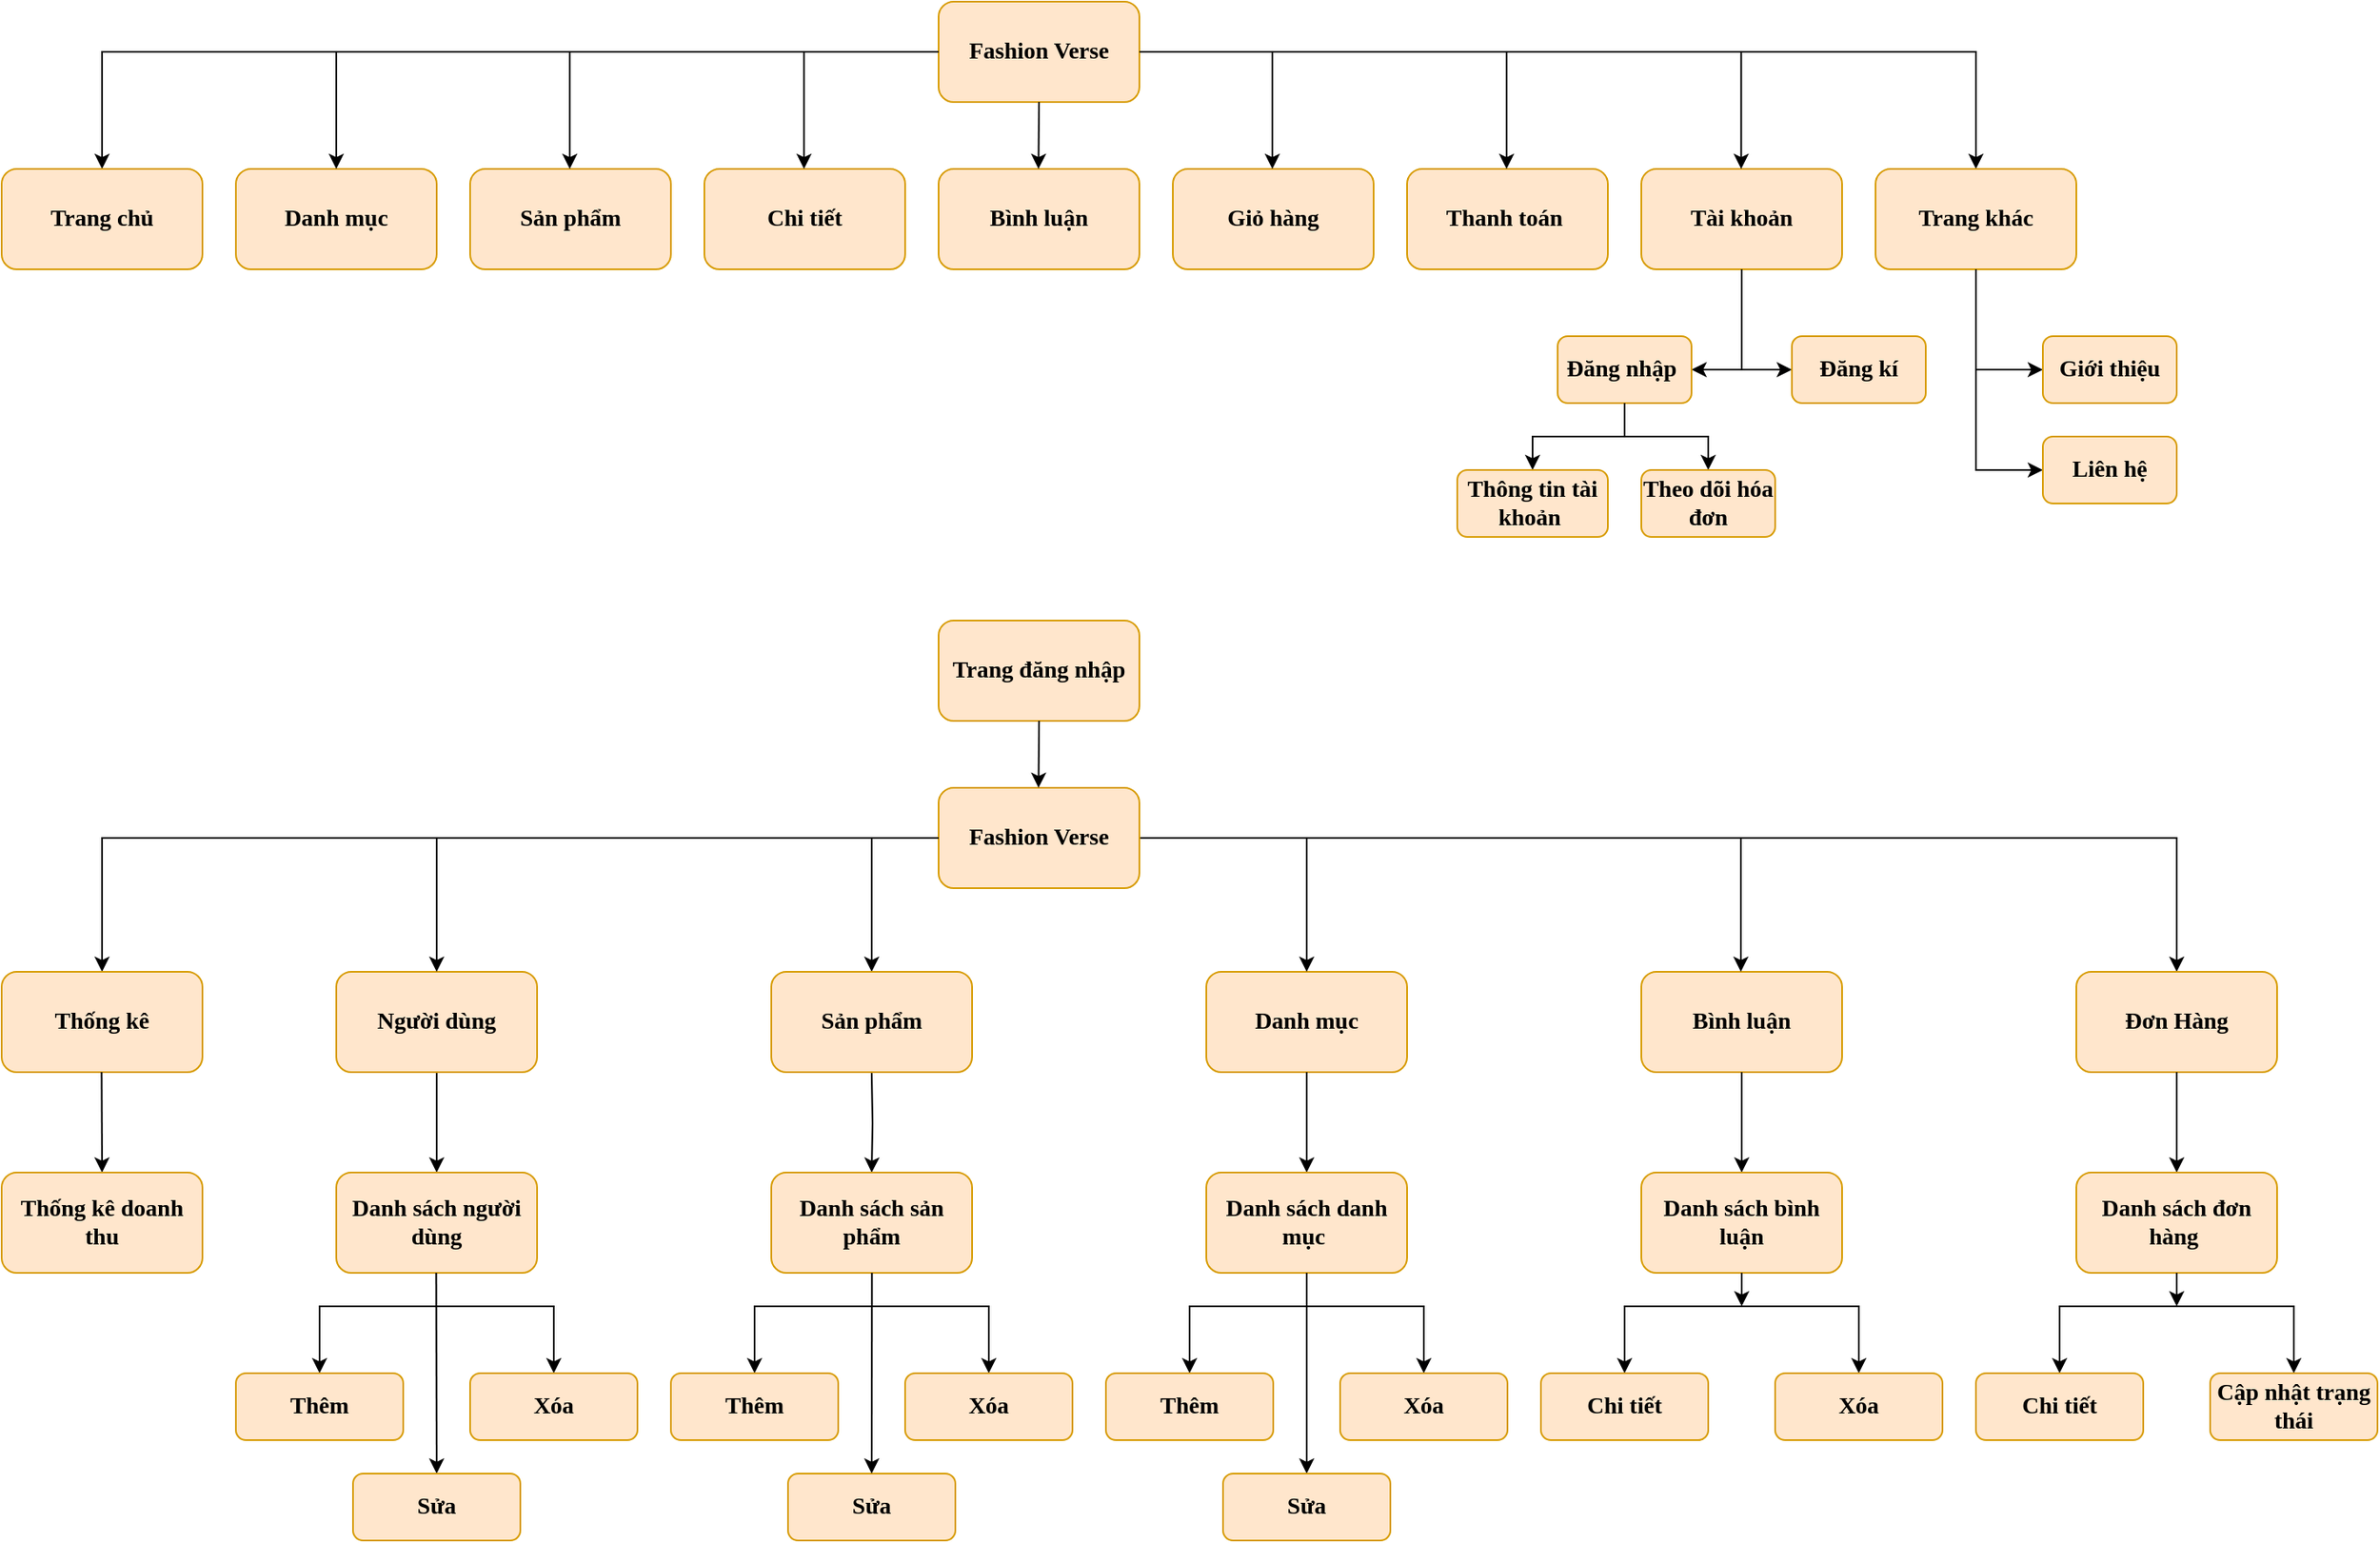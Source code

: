 <mxfile version="25.0.3">
  <diagram id="prtHgNgQTEPvFCAcTncT" name="Page-1">
    <mxGraphModel dx="1744" dy="911" grid="1" gridSize="10" guides="1" tooltips="1" connect="1" arrows="1" fold="1" page="1" pageScale="1" pageWidth="3300" pageHeight="4681" background="none" math="0" shadow="0">
      <root>
        <mxCell id="0" />
        <mxCell id="1" parent="0" />
        <mxCell id="NhmMuveX9BDLbL9c3R6i-1" value="Fashion Verse" style="rounded=1;whiteSpace=wrap;html=1;labelBackgroundColor=none;fillColor=#ffe6cc;strokeColor=#d79b00;fontStyle=1;fontSize=14;align=center;fontFamily=Verdana;" parent="1" vertex="1">
          <mxGeometry x="580" y="20" width="120" height="60" as="geometry" />
        </mxCell>
        <mxCell id="NhmMuveX9BDLbL9c3R6i-2" value="" style="endArrow=classic;html=1;rounded=0;exitX=0;exitY=0.5;exitDx=0;exitDy=0;entryX=0.5;entryY=0;entryDx=0;entryDy=0;labelBackgroundColor=none;fontColor=default;fontSize=14;align=center;fontFamily=Verdana;fontStyle=1" parent="1" source="NhmMuveX9BDLbL9c3R6i-1" target="NhmMuveX9BDLbL9c3R6i-3" edge="1">
          <mxGeometry width="50" height="50" relative="1" as="geometry">
            <mxPoint x="280" y="180" as="sourcePoint" />
            <mxPoint x="40" y="120" as="targetPoint" />
            <Array as="points">
              <mxPoint x="80" y="50" />
            </Array>
          </mxGeometry>
        </mxCell>
        <mxCell id="NhmMuveX9BDLbL9c3R6i-3" value="Trang chủ" style="rounded=1;whiteSpace=wrap;html=1;labelBackgroundColor=none;fillColor=#ffe6cc;strokeColor=#d79b00;fontSize=14;align=center;fontFamily=Verdana;fontStyle=1" parent="1" vertex="1">
          <mxGeometry x="20" y="120" width="120" height="60" as="geometry" />
        </mxCell>
        <mxCell id="NhmMuveX9BDLbL9c3R6i-4" value="Sản phẩm" style="rounded=1;whiteSpace=wrap;html=1;labelBackgroundColor=none;fillColor=#ffe6cc;strokeColor=#d79b00;fontSize=14;align=center;fontFamily=Verdana;fontStyle=1" parent="1" vertex="1">
          <mxGeometry x="300" y="120" width="120" height="60" as="geometry" />
        </mxCell>
        <mxCell id="NhmMuveX9BDLbL9c3R6i-5" value="Danh mục" style="rounded=1;whiteSpace=wrap;html=1;labelBackgroundColor=none;fillColor=#ffe6cc;strokeColor=#d79b00;fontSize=14;align=center;fontFamily=Verdana;fontStyle=1" parent="1" vertex="1">
          <mxGeometry x="160" y="120" width="120" height="60" as="geometry" />
        </mxCell>
        <mxCell id="NhmMuveX9BDLbL9c3R6i-6" value="Chi tiết" style="rounded=1;whiteSpace=wrap;html=1;labelBackgroundColor=none;fillColor=#ffe6cc;strokeColor=#d79b00;fontSize=14;align=center;fontFamily=Verdana;fontStyle=1" parent="1" vertex="1">
          <mxGeometry x="440" y="120" width="120" height="60" as="geometry" />
        </mxCell>
        <mxCell id="NhmMuveX9BDLbL9c3R6i-7" value="Bình luận" style="rounded=1;whiteSpace=wrap;html=1;labelBackgroundColor=none;fillColor=#ffe6cc;strokeColor=#d79b00;fontSize=14;align=center;fontFamily=Verdana;fontStyle=1" parent="1" vertex="1">
          <mxGeometry x="580" y="120" width="120" height="60" as="geometry" />
        </mxCell>
        <mxCell id="NhmMuveX9BDLbL9c3R6i-8" value="Giỏ hàng" style="rounded=1;whiteSpace=wrap;html=1;labelBackgroundColor=none;fillColor=#ffe6cc;strokeColor=#d79b00;fontSize=14;align=center;fontFamily=Verdana;fontStyle=1" parent="1" vertex="1">
          <mxGeometry x="720" y="120" width="120" height="60" as="geometry" />
        </mxCell>
        <mxCell id="NhmMuveX9BDLbL9c3R6i-9" value="Thanh toán&amp;nbsp;" style="rounded=1;whiteSpace=wrap;html=1;labelBackgroundColor=none;fillColor=#ffe6cc;strokeColor=#d79b00;fontSize=14;align=center;fontFamily=Verdana;fontStyle=1" parent="1" vertex="1">
          <mxGeometry x="860" y="120" width="120" height="60" as="geometry" />
        </mxCell>
        <mxCell id="NhmMuveX9BDLbL9c3R6i-11" value="&lt;span style=&quot;&quot;&gt;Tài khoản&lt;/span&gt;" style="rounded=1;whiteSpace=wrap;html=1;labelBackgroundColor=none;fillColor=#ffe6cc;strokeColor=#d79b00;fontSize=14;align=center;fontFamily=Verdana;fontStyle=1" parent="1" vertex="1">
          <mxGeometry x="1000" y="120" width="120" height="60" as="geometry" />
        </mxCell>
        <mxCell id="NhmMuveX9BDLbL9c3R6i-14" value="" style="endArrow=classic;html=1;rounded=0;entryX=0.5;entryY=0;entryDx=0;entryDy=0;labelBackgroundColor=none;fontColor=default;fontSize=14;align=center;fontFamily=Verdana;fontStyle=1" parent="1" target="NhmMuveX9BDLbL9c3R6i-5" edge="1">
          <mxGeometry width="50" height="50" relative="1" as="geometry">
            <mxPoint x="220" y="50" as="sourcePoint" />
            <mxPoint x="600" y="140" as="targetPoint" />
          </mxGeometry>
        </mxCell>
        <mxCell id="NhmMuveX9BDLbL9c3R6i-15" value="" style="endArrow=classic;html=1;rounded=0;entryX=0.5;entryY=0;entryDx=0;entryDy=0;labelBackgroundColor=none;fontColor=default;fontSize=14;align=center;fontFamily=Verdana;fontStyle=1" parent="1" edge="1">
          <mxGeometry width="50" height="50" relative="1" as="geometry">
            <mxPoint x="359.55" y="50" as="sourcePoint" />
            <mxPoint x="359.55" y="120" as="targetPoint" />
          </mxGeometry>
        </mxCell>
        <mxCell id="NhmMuveX9BDLbL9c3R6i-16" value="" style="endArrow=classic;html=1;rounded=0;entryX=0.5;entryY=0;entryDx=0;entryDy=0;labelBackgroundColor=none;fontColor=default;fontSize=14;align=center;fontFamily=Verdana;fontStyle=1" parent="1" edge="1">
          <mxGeometry width="50" height="50" relative="1" as="geometry">
            <mxPoint x="499.55" y="50" as="sourcePoint" />
            <mxPoint x="499.55" y="120" as="targetPoint" />
          </mxGeometry>
        </mxCell>
        <mxCell id="NhmMuveX9BDLbL9c3R6i-17" value="" style="endArrow=classic;html=1;rounded=0;entryX=0.5;entryY=0;entryDx=0;entryDy=0;labelBackgroundColor=none;fontColor=default;fontSize=14;align=center;fontFamily=Verdana;fontStyle=1" parent="1" edge="1">
          <mxGeometry width="50" height="50" relative="1" as="geometry">
            <mxPoint x="640" y="80" as="sourcePoint" />
            <mxPoint x="639.69" y="120" as="targetPoint" />
          </mxGeometry>
        </mxCell>
        <mxCell id="NhmMuveX9BDLbL9c3R6i-18" value="" style="endArrow=classic;html=1;rounded=0;exitX=1;exitY=0.5;exitDx=0;exitDy=0;entryX=0.5;entryY=0;entryDx=0;entryDy=0;labelBackgroundColor=none;fontColor=default;fontSize=14;align=center;fontFamily=Verdana;fontStyle=1" parent="1" source="NhmMuveX9BDLbL9c3R6i-1" target="NhmMuveX9BDLbL9c3R6i-22" edge="1">
          <mxGeometry width="50" height="50" relative="1" as="geometry">
            <mxPoint x="590" y="60" as="sourcePoint" />
            <mxPoint x="90" y="130" as="targetPoint" />
            <Array as="points">
              <mxPoint x="1200" y="50" />
            </Array>
          </mxGeometry>
        </mxCell>
        <mxCell id="NhmMuveX9BDLbL9c3R6i-19" value="" style="endArrow=classic;html=1;rounded=0;entryX=0.5;entryY=0;entryDx=0;entryDy=0;labelBackgroundColor=none;fontColor=default;fontSize=14;align=center;fontFamily=Verdana;fontStyle=1" parent="1" edge="1">
          <mxGeometry width="50" height="50" relative="1" as="geometry">
            <mxPoint x="779.47" y="50" as="sourcePoint" />
            <mxPoint x="779.47" y="120" as="targetPoint" />
          </mxGeometry>
        </mxCell>
        <mxCell id="NhmMuveX9BDLbL9c3R6i-21" value="" style="endArrow=classic;html=1;rounded=0;entryX=0.5;entryY=0;entryDx=0;entryDy=0;labelBackgroundColor=none;fontColor=default;fontSize=14;align=center;fontFamily=Verdana;fontStyle=1" parent="1" edge="1">
          <mxGeometry width="50" height="50" relative="1" as="geometry">
            <mxPoint x="919.47" y="50" as="sourcePoint" />
            <mxPoint x="919.47" y="120" as="targetPoint" />
          </mxGeometry>
        </mxCell>
        <mxCell id="NhmMuveX9BDLbL9c3R6i-22" value="&lt;div style=&quot;&quot;&gt;&lt;span style=&quot;background-color: initial;&quot;&gt;Trang khác&lt;/span&gt;&lt;/div&gt;" style="rounded=1;whiteSpace=wrap;html=1;labelBackgroundColor=none;fillColor=#ffe6cc;strokeColor=#d79b00;fontSize=14;align=center;fontFamily=Verdana;fontStyle=1" parent="1" vertex="1">
          <mxGeometry x="1140" y="120" width="120" height="60" as="geometry" />
        </mxCell>
        <mxCell id="NhmMuveX9BDLbL9c3R6i-23" value="" style="endArrow=classic;html=1;rounded=0;entryX=0.5;entryY=0;entryDx=0;entryDy=0;labelBackgroundColor=none;fontColor=default;fontSize=14;align=center;fontFamily=Verdana;fontStyle=1" parent="1" edge="1">
          <mxGeometry width="50" height="50" relative="1" as="geometry">
            <mxPoint x="1059.7" y="50" as="sourcePoint" />
            <mxPoint x="1059.7" y="120" as="targetPoint" />
          </mxGeometry>
        </mxCell>
        <mxCell id="P_rpxnQvKxFGcnmbpjbn-1" value="" style="endArrow=classic;html=1;rounded=0;exitX=0.5;exitY=1;exitDx=0;exitDy=0;entryX=0;entryY=0.5;entryDx=0;entryDy=0;fontSize=14;align=center;fontFamily=Verdana;fontStyle=1" parent="1" source="NhmMuveX9BDLbL9c3R6i-22" target="P_rpxnQvKxFGcnmbpjbn-2" edge="1">
          <mxGeometry width="50" height="50" relative="1" as="geometry">
            <mxPoint x="1200" y="220" as="sourcePoint" />
            <mxPoint x="1200" y="280" as="targetPoint" />
            <Array as="points">
              <mxPoint x="1200" y="240" />
            </Array>
          </mxGeometry>
        </mxCell>
        <mxCell id="P_rpxnQvKxFGcnmbpjbn-2" value="&lt;div style=&quot;&quot;&gt;&lt;span style=&quot;background-color: initial;&quot;&gt;Giới thiệu&lt;/span&gt;&lt;/div&gt;" style="rounded=1;whiteSpace=wrap;html=1;labelBackgroundColor=none;fillColor=#ffe6cc;strokeColor=#d79b00;fontSize=14;align=center;fontFamily=Verdana;fontStyle=1" parent="1" vertex="1">
          <mxGeometry x="1240" y="220" width="80" height="40" as="geometry" />
        </mxCell>
        <mxCell id="P_rpxnQvKxFGcnmbpjbn-3" value="" style="endArrow=classic;html=1;rounded=0;entryX=0;entryY=0.5;entryDx=0;entryDy=0;fontSize=14;align=center;fontFamily=Verdana;fontStyle=1" parent="1" target="P_rpxnQvKxFGcnmbpjbn-4" edge="1">
          <mxGeometry width="50" height="50" relative="1" as="geometry">
            <mxPoint x="1200" y="240" as="sourcePoint" />
            <mxPoint x="1199.82" y="340" as="targetPoint" />
            <Array as="points">
              <mxPoint x="1200" y="300" />
            </Array>
          </mxGeometry>
        </mxCell>
        <mxCell id="P_rpxnQvKxFGcnmbpjbn-4" value="Liên hệ" style="rounded=1;whiteSpace=wrap;html=1;labelBackgroundColor=none;fillColor=#ffe6cc;strokeColor=#d79b00;fontSize=14;align=center;fontFamily=Verdana;fontStyle=1" parent="1" vertex="1">
          <mxGeometry x="1240" y="280" width="80" height="40" as="geometry" />
        </mxCell>
        <mxCell id="P_rpxnQvKxFGcnmbpjbn-87" value="" style="edgeStyle=orthogonalEdgeStyle;rounded=0;orthogonalLoop=1;jettySize=auto;html=1;entryX=0.5;entryY=0;entryDx=0;entryDy=0;exitX=0.5;exitY=1;exitDx=0;exitDy=0;fontSize=14;align=center;fontFamily=Verdana;fontStyle=1" parent="1" source="P_rpxnQvKxFGcnmbpjbn-29" target="P_rpxnQvKxFGcnmbpjbn-60" edge="1">
          <mxGeometry relative="1" as="geometry">
            <mxPoint x="360" y="660" as="sourcePoint" />
          </mxGeometry>
        </mxCell>
        <mxCell id="P_rpxnQvKxFGcnmbpjbn-29" value="Người dùng" style="rounded=1;whiteSpace=wrap;html=1;labelBackgroundColor=none;fillColor=#ffe6cc;strokeColor=#d79b00;fontSize=14;align=center;fontFamily=Verdana;fontStyle=1" parent="1" vertex="1">
          <mxGeometry x="220" y="600" width="120" height="60" as="geometry" />
        </mxCell>
        <mxCell id="P_rpxnQvKxFGcnmbpjbn-33" value="Danh mục" style="rounded=1;whiteSpace=wrap;html=1;labelBackgroundColor=none;fillColor=#ffe6cc;strokeColor=#d79b00;fontSize=14;align=center;fontFamily=Verdana;fontStyle=1" parent="1" vertex="1">
          <mxGeometry x="740" y="600" width="120" height="60" as="geometry" />
        </mxCell>
        <mxCell id="P_rpxnQvKxFGcnmbpjbn-35" value="&lt;span style=&quot;&quot;&gt;Bình luận&lt;/span&gt;" style="rounded=1;whiteSpace=wrap;html=1;labelBackgroundColor=none;fillColor=#ffe6cc;strokeColor=#d79b00;fontSize=14;align=center;fontFamily=Verdana;fontStyle=1" parent="1" vertex="1">
          <mxGeometry x="1000" y="600" width="120" height="60" as="geometry" />
        </mxCell>
        <mxCell id="P_rpxnQvKxFGcnmbpjbn-37" value="" style="endArrow=classic;html=1;rounded=0;entryX=0.5;entryY=0;entryDx=0;entryDy=0;labelBackgroundColor=none;fontColor=default;fontSize=14;align=center;fontFamily=Verdana;fontStyle=1" parent="1" target="P_rpxnQvKxFGcnmbpjbn-29" edge="1">
          <mxGeometry width="50" height="50" relative="1" as="geometry">
            <mxPoint x="280" y="520" as="sourcePoint" />
            <mxPoint x="359.55" y="590" as="targetPoint" />
          </mxGeometry>
        </mxCell>
        <mxCell id="P_rpxnQvKxFGcnmbpjbn-38" value="" style="endArrow=classic;html=1;rounded=0;entryX=0.5;entryY=0;entryDx=0;entryDy=0;labelBackgroundColor=none;fontColor=default;fontSize=14;align=center;fontFamily=Verdana;fontStyle=1" parent="1" target="P_rpxnQvKxFGcnmbpjbn-103" edge="1">
          <mxGeometry width="50" height="50" relative="1" as="geometry">
            <mxPoint x="540" y="520" as="sourcePoint" />
            <mxPoint x="499.55" y="590" as="targetPoint" />
          </mxGeometry>
        </mxCell>
        <mxCell id="P_rpxnQvKxFGcnmbpjbn-40" value="" style="endArrow=classic;html=1;rounded=0;exitX=1;exitY=0.5;exitDx=0;exitDy=0;entryX=0.5;entryY=0;entryDx=0;entryDy=0;labelBackgroundColor=none;fontColor=default;fontSize=14;align=center;fontFamily=Verdana;fontStyle=1" parent="1" target="P_rpxnQvKxFGcnmbpjbn-141" edge="1">
          <mxGeometry width="50" height="50" relative="1" as="geometry">
            <mxPoint x="700" y="520" as="sourcePoint" />
            <mxPoint x="90" y="600" as="targetPoint" />
            <Array as="points">
              <mxPoint x="1320" y="520" />
            </Array>
          </mxGeometry>
        </mxCell>
        <mxCell id="P_rpxnQvKxFGcnmbpjbn-41" value="" style="endArrow=classic;html=1;rounded=0;entryX=0.5;entryY=0;entryDx=0;entryDy=0;labelBackgroundColor=none;fontColor=default;fontSize=14;align=center;fontFamily=Verdana;fontStyle=1" parent="1" target="P_rpxnQvKxFGcnmbpjbn-33" edge="1">
          <mxGeometry width="50" height="50" relative="1" as="geometry">
            <mxPoint x="800" y="520" as="sourcePoint" />
            <mxPoint x="779.47" y="590" as="targetPoint" />
          </mxGeometry>
        </mxCell>
        <mxCell id="P_rpxnQvKxFGcnmbpjbn-49" value="Fashion Verse" style="rounded=1;whiteSpace=wrap;html=1;labelBackgroundColor=none;fillColor=#ffe6cc;strokeColor=#d79b00;fontSize=14;align=center;fontStyle=1;fontFamily=Verdana;" parent="1" vertex="1">
          <mxGeometry x="580" y="490" width="120" height="60" as="geometry" />
        </mxCell>
        <mxCell id="P_rpxnQvKxFGcnmbpjbn-50" value="Trang đăng nhập" style="rounded=1;whiteSpace=wrap;html=1;labelBackgroundColor=none;fillColor=#ffe6cc;strokeColor=#d79b00;fontSize=14;align=center;fontFamily=Verdana;fontStyle=1" parent="1" vertex="1">
          <mxGeometry x="580" y="390" width="120" height="60" as="geometry" />
        </mxCell>
        <mxCell id="P_rpxnQvKxFGcnmbpjbn-51" value="" style="endArrow=classic;html=1;rounded=0;entryX=0.5;entryY=0;entryDx=0;entryDy=0;labelBackgroundColor=none;fontColor=default;fontSize=14;align=center;fontFamily=Verdana;fontStyle=1" parent="1" edge="1">
          <mxGeometry width="50" height="50" relative="1" as="geometry">
            <mxPoint x="640.03" y="450" as="sourcePoint" />
            <mxPoint x="639.72" y="490" as="targetPoint" />
          </mxGeometry>
        </mxCell>
        <mxCell id="P_rpxnQvKxFGcnmbpjbn-53" value="" style="endArrow=classic;html=1;rounded=0;exitX=0;exitY=0.5;exitDx=0;exitDy=0;labelBackgroundColor=none;fontColor=default;fontSize=14;align=center;fontFamily=Verdana;fontStyle=1" parent="1" source="P_rpxnQvKxFGcnmbpjbn-49" edge="1">
          <mxGeometry width="50" height="50" relative="1" as="geometry">
            <mxPoint x="140" y="480" as="sourcePoint" />
            <mxPoint x="80" y="600" as="targetPoint" />
            <Array as="points">
              <mxPoint x="80" y="520" />
            </Array>
          </mxGeometry>
        </mxCell>
        <mxCell id="P_rpxnQvKxFGcnmbpjbn-54" value="Thống kê" style="rounded=1;whiteSpace=wrap;html=1;labelBackgroundColor=none;fillColor=#ffe6cc;strokeColor=#d79b00;fontSize=14;align=center;fontFamily=Verdana;fontStyle=1" parent="1" vertex="1">
          <mxGeometry x="20" y="600" width="120" height="60" as="geometry" />
        </mxCell>
        <mxCell id="P_rpxnQvKxFGcnmbpjbn-56" value="" style="endArrow=classic;html=1;rounded=0;labelBackgroundColor=none;fontColor=default;fontSize=14;align=center;entryX=0.5;entryY=0;entryDx=0;entryDy=0;fontFamily=Verdana;fontStyle=1" parent="1" target="P_rpxnQvKxFGcnmbpjbn-57" edge="1">
          <mxGeometry width="50" height="50" relative="1" as="geometry">
            <mxPoint x="79.72" y="660" as="sourcePoint" />
            <mxPoint x="80" y="720" as="targetPoint" />
          </mxGeometry>
        </mxCell>
        <mxCell id="P_rpxnQvKxFGcnmbpjbn-57" value="Thống kê doanh thu" style="rounded=1;whiteSpace=wrap;html=1;labelBackgroundColor=none;fillColor=#ffe6cc;strokeColor=#d79b00;fontSize=14;align=center;fontFamily=Verdana;fontStyle=1" parent="1" vertex="1">
          <mxGeometry x="20" y="720" width="120" height="60" as="geometry" />
        </mxCell>
        <mxCell id="P_rpxnQvKxFGcnmbpjbn-60" value="Danh sách người dùng" style="rounded=1;whiteSpace=wrap;html=1;labelBackgroundColor=none;fillColor=#ffe6cc;strokeColor=#d79b00;fontSize=14;align=center;fontFamily=Verdana;fontStyle=1" parent="1" vertex="1">
          <mxGeometry x="220" y="720" width="120" height="60" as="geometry" />
        </mxCell>
        <mxCell id="P_rpxnQvKxFGcnmbpjbn-61" value="" style="endArrow=classic;html=1;rounded=0;labelBackgroundColor=none;fontColor=default;fontSize=14;align=center;fontFamily=Verdana;fontStyle=1" parent="1" edge="1">
          <mxGeometry width="50" height="50" relative="1" as="geometry">
            <mxPoint x="279.72" y="780" as="sourcePoint" />
            <mxPoint x="280" y="900" as="targetPoint" />
          </mxGeometry>
        </mxCell>
        <mxCell id="P_rpxnQvKxFGcnmbpjbn-63" value="" style="endArrow=classic;html=1;rounded=0;labelBackgroundColor=none;fontColor=default;entryX=0.5;entryY=0;entryDx=0;entryDy=0;fontSize=14;align=center;fontFamily=Verdana;fontStyle=1" parent="1" target="P_rpxnQvKxFGcnmbpjbn-64" edge="1">
          <mxGeometry width="50" height="50" relative="1" as="geometry">
            <mxPoint x="280" y="800" as="sourcePoint" />
            <mxPoint x="160" y="840" as="targetPoint" />
            <Array as="points">
              <mxPoint x="210" y="800" />
            </Array>
          </mxGeometry>
        </mxCell>
        <mxCell id="P_rpxnQvKxFGcnmbpjbn-64" value="Thêm" style="rounded=1;whiteSpace=wrap;html=1;labelBackgroundColor=none;fillColor=#ffe6cc;strokeColor=#d79b00;fontSize=14;align=center;fontFamily=Verdana;fontStyle=1" parent="1" vertex="1">
          <mxGeometry x="160" y="840" width="100" height="40" as="geometry" />
        </mxCell>
        <mxCell id="P_rpxnQvKxFGcnmbpjbn-66" value="Sửa" style="rounded=1;whiteSpace=wrap;html=1;labelBackgroundColor=none;fillColor=#ffe6cc;strokeColor=#d79b00;fontSize=14;align=center;fontFamily=Verdana;fontStyle=1" parent="1" vertex="1">
          <mxGeometry x="230" y="900" width="100" height="40" as="geometry" />
        </mxCell>
        <mxCell id="P_rpxnQvKxFGcnmbpjbn-67" value="" style="endArrow=classic;html=1;rounded=0;labelBackgroundColor=none;fontColor=default;entryX=0.5;entryY=0;entryDx=0;entryDy=0;fontSize=14;align=center;fontFamily=Verdana;fontStyle=1" parent="1" target="P_rpxnQvKxFGcnmbpjbn-69" edge="1">
          <mxGeometry width="50" height="50" relative="1" as="geometry">
            <mxPoint x="280" y="800" as="sourcePoint" />
            <mxPoint x="400.988" y="880" as="targetPoint" />
            <Array as="points">
              <mxPoint x="350" y="800" />
            </Array>
          </mxGeometry>
        </mxCell>
        <mxCell id="P_rpxnQvKxFGcnmbpjbn-69" value="Xóa" style="rounded=1;whiteSpace=wrap;html=1;labelBackgroundColor=none;fillColor=#ffe6cc;strokeColor=#d79b00;fontSize=14;align=center;fontFamily=Verdana;fontStyle=1" parent="1" vertex="1">
          <mxGeometry x="300" y="840" width="100" height="40" as="geometry" />
        </mxCell>
        <mxCell id="P_rpxnQvKxFGcnmbpjbn-96" value="" style="endArrow=classic;html=1;rounded=0;labelBackgroundColor=none;fontColor=default;entryX=0.5;entryY=0;entryDx=0;entryDy=0;fontSize=14;align=center;fontFamily=Verdana;fontStyle=1" parent="1" target="P_rpxnQvKxFGcnmbpjbn-97" edge="1">
          <mxGeometry width="50" height="50" relative="1" as="geometry">
            <mxPoint x="540" y="800" as="sourcePoint" />
            <mxPoint x="420" y="840" as="targetPoint" />
            <Array as="points">
              <mxPoint x="470" y="800" />
            </Array>
          </mxGeometry>
        </mxCell>
        <mxCell id="P_rpxnQvKxFGcnmbpjbn-97" value="Thêm" style="rounded=1;whiteSpace=wrap;html=1;labelBackgroundColor=none;fillColor=#ffe6cc;strokeColor=#d79b00;fontSize=14;align=center;fontFamily=Verdana;fontStyle=1" parent="1" vertex="1">
          <mxGeometry x="420" y="840" width="100" height="40" as="geometry" />
        </mxCell>
        <mxCell id="P_rpxnQvKxFGcnmbpjbn-98" value="Sửa" style="rounded=1;whiteSpace=wrap;html=1;labelBackgroundColor=none;fillColor=#ffe6cc;strokeColor=#d79b00;fontSize=14;align=center;fontFamily=Verdana;fontStyle=1" parent="1" vertex="1">
          <mxGeometry x="490" y="900" width="100" height="40" as="geometry" />
        </mxCell>
        <mxCell id="P_rpxnQvKxFGcnmbpjbn-99" value="" style="endArrow=classic;html=1;rounded=0;labelBackgroundColor=none;fontColor=default;entryX=0.5;entryY=0;entryDx=0;entryDy=0;fontSize=14;align=center;fontFamily=Verdana;fontStyle=1" parent="1" target="P_rpxnQvKxFGcnmbpjbn-100" edge="1">
          <mxGeometry width="50" height="50" relative="1" as="geometry">
            <mxPoint x="540" y="800" as="sourcePoint" />
            <mxPoint x="660.988" y="880" as="targetPoint" />
            <Array as="points">
              <mxPoint x="610" y="800" />
            </Array>
          </mxGeometry>
        </mxCell>
        <mxCell id="P_rpxnQvKxFGcnmbpjbn-100" value="Xóa" style="rounded=1;whiteSpace=wrap;html=1;labelBackgroundColor=none;fillColor=#ffe6cc;strokeColor=#d79b00;fontSize=14;align=center;fontFamily=Verdana;fontStyle=1" parent="1" vertex="1">
          <mxGeometry x="560" y="840" width="100" height="40" as="geometry" />
        </mxCell>
        <mxCell id="P_rpxnQvKxFGcnmbpjbn-101" value="" style="edgeStyle=orthogonalEdgeStyle;rounded=0;orthogonalLoop=1;jettySize=auto;html=1;entryX=0.5;entryY=0;entryDx=0;entryDy=0;exitX=0.5;exitY=1;exitDx=0;exitDy=0;fontSize=14;align=center;fontFamily=Verdana;fontStyle=1" parent="1" target="P_rpxnQvKxFGcnmbpjbn-102" edge="1">
          <mxGeometry relative="1" as="geometry">
            <mxPoint x="540" y="660" as="sourcePoint" />
          </mxGeometry>
        </mxCell>
        <mxCell id="P_rpxnQvKxFGcnmbpjbn-102" value="Danh sách sản phẩm" style="rounded=1;whiteSpace=wrap;html=1;labelBackgroundColor=none;fillColor=#ffe6cc;strokeColor=#d79b00;fontSize=14;align=center;fontFamily=Verdana;fontStyle=1" parent="1" vertex="1">
          <mxGeometry x="480" y="720" width="120" height="60" as="geometry" />
        </mxCell>
        <mxCell id="P_rpxnQvKxFGcnmbpjbn-103" value="Sản phẩm" style="rounded=1;whiteSpace=wrap;html=1;labelBackgroundColor=none;fillColor=#ffe6cc;strokeColor=#d79b00;fontSize=14;align=center;fontFamily=Verdana;fontStyle=1" parent="1" vertex="1">
          <mxGeometry x="480" y="600" width="120" height="60" as="geometry" />
        </mxCell>
        <mxCell id="P_rpxnQvKxFGcnmbpjbn-104" value="" style="endArrow=classic;html=1;rounded=0;labelBackgroundColor=none;fontColor=default;exitX=0.5;exitY=1;exitDx=0;exitDy=0;entryX=0.5;entryY=0;entryDx=0;entryDy=0;fontSize=14;align=center;fontFamily=Verdana;fontStyle=1" parent="1" target="P_rpxnQvKxFGcnmbpjbn-98" edge="1">
          <mxGeometry width="50" height="50" relative="1" as="geometry">
            <mxPoint x="540.17" y="780" as="sourcePoint" />
            <mxPoint x="530" y="880" as="targetPoint" />
          </mxGeometry>
        </mxCell>
        <mxCell id="P_rpxnQvKxFGcnmbpjbn-105" value="" style="edgeStyle=orthogonalEdgeStyle;rounded=0;orthogonalLoop=1;jettySize=auto;html=1;exitX=0.5;exitY=1;exitDx=0;exitDy=0;entryX=0.5;entryY=0;entryDx=0;entryDy=0;fontSize=14;align=center;fontFamily=Verdana;fontStyle=1" parent="1" source="P_rpxnQvKxFGcnmbpjbn-33" target="P_rpxnQvKxFGcnmbpjbn-106" edge="1">
          <mxGeometry relative="1" as="geometry">
            <mxPoint x="870" y="660" as="sourcePoint" />
            <mxPoint x="800" y="710" as="targetPoint" />
            <Array as="points" />
          </mxGeometry>
        </mxCell>
        <mxCell id="P_rpxnQvKxFGcnmbpjbn-106" value="Danh sách danh mục&amp;nbsp;" style="rounded=1;whiteSpace=wrap;html=1;labelBackgroundColor=none;fillColor=#ffe6cc;strokeColor=#d79b00;fontSize=14;align=center;fontFamily=Verdana;fontStyle=1" parent="1" vertex="1">
          <mxGeometry x="740" y="720" width="120" height="60" as="geometry" />
        </mxCell>
        <mxCell id="P_rpxnQvKxFGcnmbpjbn-123" value="" style="endArrow=classic;html=1;rounded=0;labelBackgroundColor=none;fontColor=default;entryX=0.5;entryY=0;entryDx=0;entryDy=0;fontSize=14;align=center;fontFamily=Verdana;fontStyle=1" parent="1" target="P_rpxnQvKxFGcnmbpjbn-124" edge="1">
          <mxGeometry width="50" height="50" relative="1" as="geometry">
            <mxPoint x="800" y="800" as="sourcePoint" />
            <mxPoint x="680" y="840" as="targetPoint" />
            <Array as="points">
              <mxPoint x="730" y="800" />
            </Array>
          </mxGeometry>
        </mxCell>
        <mxCell id="P_rpxnQvKxFGcnmbpjbn-124" value="Thêm" style="rounded=1;whiteSpace=wrap;html=1;labelBackgroundColor=none;fillColor=#ffe6cc;strokeColor=#d79b00;fontSize=14;align=center;fontFamily=Verdana;fontStyle=1" parent="1" vertex="1">
          <mxGeometry x="680" y="840" width="100" height="40" as="geometry" />
        </mxCell>
        <mxCell id="P_rpxnQvKxFGcnmbpjbn-126" value="" style="endArrow=classic;html=1;rounded=0;labelBackgroundColor=none;fontColor=default;entryX=0.5;entryY=0;entryDx=0;entryDy=0;fontSize=14;align=center;fontFamily=Verdana;fontStyle=1" parent="1" target="P_rpxnQvKxFGcnmbpjbn-127" edge="1">
          <mxGeometry width="50" height="50" relative="1" as="geometry">
            <mxPoint x="800" y="800" as="sourcePoint" />
            <mxPoint x="920.988" y="880" as="targetPoint" />
            <Array as="points">
              <mxPoint x="870" y="800" />
            </Array>
          </mxGeometry>
        </mxCell>
        <mxCell id="P_rpxnQvKxFGcnmbpjbn-127" value="Xóa" style="rounded=1;whiteSpace=wrap;html=1;labelBackgroundColor=none;fillColor=#ffe6cc;strokeColor=#d79b00;fontSize=14;align=center;fontFamily=Verdana;fontStyle=1" parent="1" vertex="1">
          <mxGeometry x="820" y="840" width="100" height="40" as="geometry" />
        </mxCell>
        <mxCell id="P_rpxnQvKxFGcnmbpjbn-128" value="" style="endArrow=classic;html=1;rounded=0;labelBackgroundColor=none;fontColor=default;fontSize=14;align=center;entryX=0.5;entryY=0;entryDx=0;entryDy=0;fontFamily=Verdana;fontStyle=1" parent="1" target="P_rpxnQvKxFGcnmbpjbn-151" edge="1">
          <mxGeometry width="50" height="50" relative="1" as="geometry">
            <mxPoint x="800" y="780" as="sourcePoint" />
            <mxPoint x="800" y="870" as="targetPoint" />
          </mxGeometry>
        </mxCell>
        <mxCell id="P_rpxnQvKxFGcnmbpjbn-130" value="" style="edgeStyle=orthogonalEdgeStyle;rounded=0;orthogonalLoop=1;jettySize=auto;html=1;entryX=0.5;entryY=0;entryDx=0;entryDy=0;fontSize=14;align=center;exitX=0.5;exitY=1;exitDx=0;exitDy=0;fontFamily=Verdana;fontStyle=1" parent="1" source="P_rpxnQvKxFGcnmbpjbn-35" target="P_rpxnQvKxFGcnmbpjbn-131" edge="1">
          <mxGeometry relative="1" as="geometry">
            <mxPoint x="1080" y="680" as="sourcePoint" />
            <mxPoint x="1060" y="710" as="targetPoint" />
            <Array as="points" />
          </mxGeometry>
        </mxCell>
        <mxCell id="P_rpxnQvKxFGcnmbpjbn-131" value="Danh sách bình luận" style="rounded=1;whiteSpace=wrap;html=1;labelBackgroundColor=none;fillColor=#ffe6cc;strokeColor=#d79b00;fontSize=14;align=center;fontFamily=Verdana;fontStyle=1" parent="1" vertex="1">
          <mxGeometry x="1000" y="720" width="120" height="60" as="geometry" />
        </mxCell>
        <mxCell id="P_rpxnQvKxFGcnmbpjbn-132" value="" style="endArrow=classic;html=1;rounded=0;labelBackgroundColor=none;fontColor=default;entryX=0.5;entryY=0;entryDx=0;entryDy=0;fontSize=14;align=center;fontFamily=Verdana;fontStyle=1" parent="1" target="P_rpxnQvKxFGcnmbpjbn-133" edge="1">
          <mxGeometry width="50" height="50" relative="1" as="geometry">
            <mxPoint x="1060" y="800" as="sourcePoint" />
            <mxPoint x="940" y="840" as="targetPoint" />
            <Array as="points">
              <mxPoint x="990" y="800" />
            </Array>
          </mxGeometry>
        </mxCell>
        <mxCell id="P_rpxnQvKxFGcnmbpjbn-133" value="Chi tiết" style="rounded=1;whiteSpace=wrap;html=1;labelBackgroundColor=none;fillColor=#ffe6cc;strokeColor=#d79b00;fontSize=14;align=center;fontFamily=Verdana;fontStyle=1" parent="1" vertex="1">
          <mxGeometry x="940" y="840" width="100" height="40" as="geometry" />
        </mxCell>
        <mxCell id="P_rpxnQvKxFGcnmbpjbn-134" value="" style="endArrow=classic;html=1;rounded=0;labelBackgroundColor=none;fontColor=default;entryX=0.5;entryY=0;entryDx=0;entryDy=0;fontSize=14;align=center;fontFamily=Verdana;fontStyle=1" parent="1" target="P_rpxnQvKxFGcnmbpjbn-135" edge="1">
          <mxGeometry width="50" height="50" relative="1" as="geometry">
            <mxPoint x="1060" y="800" as="sourcePoint" />
            <mxPoint x="1180.988" y="880" as="targetPoint" />
            <Array as="points">
              <mxPoint x="1130" y="800" />
            </Array>
          </mxGeometry>
        </mxCell>
        <mxCell id="P_rpxnQvKxFGcnmbpjbn-135" value="Xóa" style="rounded=1;whiteSpace=wrap;html=1;labelBackgroundColor=none;fillColor=#ffe6cc;strokeColor=#d79b00;fontSize=14;align=center;fontFamily=Verdana;fontStyle=1" parent="1" vertex="1">
          <mxGeometry x="1080" y="840" width="100" height="40" as="geometry" />
        </mxCell>
        <mxCell id="P_rpxnQvKxFGcnmbpjbn-136" value="" style="endArrow=classic;html=1;rounded=0;labelBackgroundColor=none;fontColor=default;fontSize=14;align=center;fontFamily=Verdana;fontStyle=1" parent="1" edge="1">
          <mxGeometry width="50" height="50" relative="1" as="geometry">
            <mxPoint x="1060" y="780" as="sourcePoint" />
            <mxPoint x="1060" y="800" as="targetPoint" />
          </mxGeometry>
        </mxCell>
        <mxCell id="P_rpxnQvKxFGcnmbpjbn-137" value="" style="endArrow=classic;html=1;rounded=0;exitX=0.5;exitY=1;exitDx=0;exitDy=0;entryX=1;entryY=0.5;entryDx=0;entryDy=0;fontSize=14;align=center;fontFamily=Verdana;fontStyle=1" parent="1" target="P_rpxnQvKxFGcnmbpjbn-138" edge="1">
          <mxGeometry width="50" height="50" relative="1" as="geometry">
            <mxPoint x="1060" y="180" as="sourcePoint" />
            <mxPoint x="1030" y="240" as="targetPoint" />
            <Array as="points">
              <mxPoint x="1060" y="240" />
            </Array>
          </mxGeometry>
        </mxCell>
        <mxCell id="P_rpxnQvKxFGcnmbpjbn-138" value="&lt;div&gt;&lt;span style=&quot;background-color: initial;&quot;&gt;Đăng nhập&amp;nbsp;&lt;/span&gt;&lt;/div&gt;" style="rounded=1;whiteSpace=wrap;html=1;labelBackgroundColor=none;fillColor=#ffe6cc;strokeColor=#d79b00;align=center;fontSize=14;fontFamily=Verdana;fontStyle=1" parent="1" vertex="1">
          <mxGeometry x="950" y="220" width="80" height="40" as="geometry" />
        </mxCell>
        <mxCell id="P_rpxnQvKxFGcnmbpjbn-139" value="" style="endArrow=classic;html=1;rounded=0;fontSize=14;align=center;exitX=0.5;exitY=1;exitDx=0;exitDy=0;entryX=0.5;entryY=0;entryDx=0;entryDy=0;fontFamily=Verdana;fontStyle=1" parent="1" source="P_rpxnQvKxFGcnmbpjbn-138" target="P_rpxnQvKxFGcnmbpjbn-140" edge="1">
          <mxGeometry width="50" height="50" relative="1" as="geometry">
            <mxPoint x="1060" y="240" as="sourcePoint" />
            <mxPoint x="920" y="280" as="targetPoint" />
            <Array as="points">
              <mxPoint x="990" y="280" />
              <mxPoint x="935" y="280" />
            </Array>
          </mxGeometry>
        </mxCell>
        <mxCell id="P_rpxnQvKxFGcnmbpjbn-140" value="&lt;div&gt;&lt;span style=&quot;background-color: initial;&quot;&gt;Thông tin tài khoản&amp;nbsp;&lt;/span&gt;&lt;/div&gt;" style="rounded=1;whiteSpace=wrap;html=1;labelBackgroundColor=none;fillColor=#ffe6cc;strokeColor=#d79b00;align=center;fontSize=14;fontFamily=Verdana;fontStyle=1" parent="1" vertex="1">
          <mxGeometry x="890" y="300" width="90" height="40" as="geometry" />
        </mxCell>
        <mxCell id="P_rpxnQvKxFGcnmbpjbn-141" value="&lt;span style=&quot;&quot;&gt;Đơn Hàng&lt;/span&gt;" style="rounded=1;whiteSpace=wrap;html=1;labelBackgroundColor=none;fillColor=#ffe6cc;strokeColor=#d79b00;fontSize=14;align=center;fontFamily=Verdana;fontStyle=1" parent="1" vertex="1">
          <mxGeometry x="1260" y="600" width="120" height="60" as="geometry" />
        </mxCell>
        <mxCell id="P_rpxnQvKxFGcnmbpjbn-142" value="" style="edgeStyle=orthogonalEdgeStyle;rounded=0;orthogonalLoop=1;jettySize=auto;html=1;exitX=0.5;exitY=1;exitDx=0;exitDy=0;entryX=0.5;entryY=0;entryDx=0;entryDy=0;fontSize=14;align=center;fontFamily=Verdana;fontStyle=1" parent="1" source="P_rpxnQvKxFGcnmbpjbn-141" target="P_rpxnQvKxFGcnmbpjbn-143" edge="1">
          <mxGeometry relative="1" as="geometry">
            <mxPoint x="1320" y="650" as="sourcePoint" />
            <mxPoint x="1320" y="710" as="targetPoint" />
            <Array as="points" />
          </mxGeometry>
        </mxCell>
        <mxCell id="P_rpxnQvKxFGcnmbpjbn-143" value="Danh sách đơn hàng&amp;nbsp;" style="rounded=1;whiteSpace=wrap;html=1;labelBackgroundColor=none;fillColor=#ffe6cc;strokeColor=#d79b00;fontSize=14;align=center;fontFamily=Verdana;fontStyle=1" parent="1" vertex="1">
          <mxGeometry x="1260" y="720" width="120" height="60" as="geometry" />
        </mxCell>
        <mxCell id="P_rpxnQvKxFGcnmbpjbn-144" value="" style="endArrow=classic;html=1;rounded=0;labelBackgroundColor=none;fontColor=default;entryX=0.5;entryY=0;entryDx=0;entryDy=0;fontSize=14;align=center;fontFamily=Verdana;fontStyle=1" parent="1" target="P_rpxnQvKxFGcnmbpjbn-145" edge="1">
          <mxGeometry width="50" height="50" relative="1" as="geometry">
            <mxPoint x="1320" y="800" as="sourcePoint" />
            <mxPoint x="1200" y="840" as="targetPoint" />
            <Array as="points">
              <mxPoint x="1250" y="800" />
            </Array>
          </mxGeometry>
        </mxCell>
        <mxCell id="P_rpxnQvKxFGcnmbpjbn-145" value="Chi tiết" style="rounded=1;whiteSpace=wrap;html=1;labelBackgroundColor=none;fillColor=#ffe6cc;strokeColor=#d79b00;fontSize=14;align=center;fontFamily=Verdana;fontStyle=1" parent="1" vertex="1">
          <mxGeometry x="1200" y="840" width="100" height="40" as="geometry" />
        </mxCell>
        <mxCell id="P_rpxnQvKxFGcnmbpjbn-146" value="" style="endArrow=classic;html=1;rounded=0;labelBackgroundColor=none;fontColor=default;entryX=0.5;entryY=0;entryDx=0;entryDy=0;fontSize=14;align=center;fontFamily=Verdana;fontStyle=1" parent="1" target="P_rpxnQvKxFGcnmbpjbn-147" edge="1">
          <mxGeometry width="50" height="50" relative="1" as="geometry">
            <mxPoint x="1320" y="800" as="sourcePoint" />
            <mxPoint x="1440.988" y="880" as="targetPoint" />
            <Array as="points">
              <mxPoint x="1390" y="800" />
            </Array>
          </mxGeometry>
        </mxCell>
        <mxCell id="P_rpxnQvKxFGcnmbpjbn-147" value="Cập nhật trạng thái" style="rounded=1;whiteSpace=wrap;html=1;labelBackgroundColor=none;fillColor=#ffe6cc;strokeColor=#d79b00;fontSize=14;align=center;fontFamily=Verdana;fontStyle=1" parent="1" vertex="1">
          <mxGeometry x="1340" y="840" width="100" height="40" as="geometry" />
        </mxCell>
        <mxCell id="P_rpxnQvKxFGcnmbpjbn-148" value="" style="endArrow=classic;html=1;rounded=0;labelBackgroundColor=none;fontColor=default;fontSize=14;align=center;fontFamily=Verdana;fontStyle=1" parent="1" edge="1">
          <mxGeometry width="50" height="50" relative="1" as="geometry">
            <mxPoint x="1320" y="780" as="sourcePoint" />
            <mxPoint x="1320" y="800" as="targetPoint" />
          </mxGeometry>
        </mxCell>
        <mxCell id="P_rpxnQvKxFGcnmbpjbn-149" value="" style="endArrow=classic;html=1;rounded=0;entryX=0.5;entryY=0;entryDx=0;entryDy=0;labelBackgroundColor=none;fontColor=default;fontSize=14;align=center;fontFamily=Verdana;fontStyle=1" parent="1" edge="1">
          <mxGeometry width="50" height="50" relative="1" as="geometry">
            <mxPoint x="1059.5" y="520" as="sourcePoint" />
            <mxPoint x="1059.5" y="600" as="targetPoint" />
          </mxGeometry>
        </mxCell>
        <mxCell id="P_rpxnQvKxFGcnmbpjbn-151" value="Sửa" style="rounded=1;whiteSpace=wrap;html=1;labelBackgroundColor=none;fillColor=#ffe6cc;strokeColor=#d79b00;fontSize=14;align=center;fontFamily=Verdana;fontStyle=1" parent="1" vertex="1">
          <mxGeometry x="750" y="900" width="100" height="40" as="geometry" />
        </mxCell>
        <mxCell id="P_rpxnQvKxFGcnmbpjbn-153" value="" style="endArrow=classic;html=1;rounded=0;entryX=0.5;entryY=0;entryDx=0;entryDy=0;fontFamily=Verdana;fontStyle=1" parent="1" target="P_rpxnQvKxFGcnmbpjbn-154" edge="1">
          <mxGeometry width="50" height="50" relative="1" as="geometry">
            <mxPoint x="990" y="280" as="sourcePoint" />
            <mxPoint x="1040" y="300" as="targetPoint" />
            <Array as="points">
              <mxPoint x="1040" y="280" />
            </Array>
          </mxGeometry>
        </mxCell>
        <mxCell id="P_rpxnQvKxFGcnmbpjbn-154" value="Theo dõi hóa đơn" style="rounded=1;whiteSpace=wrap;html=1;labelBackgroundColor=none;fillColor=#ffe6cc;strokeColor=#d79b00;align=center;fontSize=14;fontFamily=Verdana;fontStyle=1" parent="1" vertex="1">
          <mxGeometry x="1000" y="300" width="80" height="40" as="geometry" />
        </mxCell>
        <mxCell id="P_rpxnQvKxFGcnmbpjbn-156" value="" style="endArrow=classic;html=1;rounded=0;fontFamily=Verdana;fontStyle=1" parent="1" edge="1">
          <mxGeometry width="50" height="50" relative="1" as="geometry">
            <mxPoint x="1060" y="240" as="sourcePoint" />
            <mxPoint x="1090" y="240" as="targetPoint" />
          </mxGeometry>
        </mxCell>
        <mxCell id="P_rpxnQvKxFGcnmbpjbn-157" value="&lt;div&gt;&lt;span style=&quot;background-color: initial;&quot;&gt;Đăng kí&lt;/span&gt;&lt;/div&gt;" style="rounded=1;whiteSpace=wrap;html=1;labelBackgroundColor=none;fillColor=#ffe6cc;strokeColor=#d79b00;align=center;fontSize=14;fontFamily=Verdana;fontStyle=1" parent="1" vertex="1">
          <mxGeometry x="1090" y="220" width="80" height="40" as="geometry" />
        </mxCell>
      </root>
    </mxGraphModel>
  </diagram>
</mxfile>
